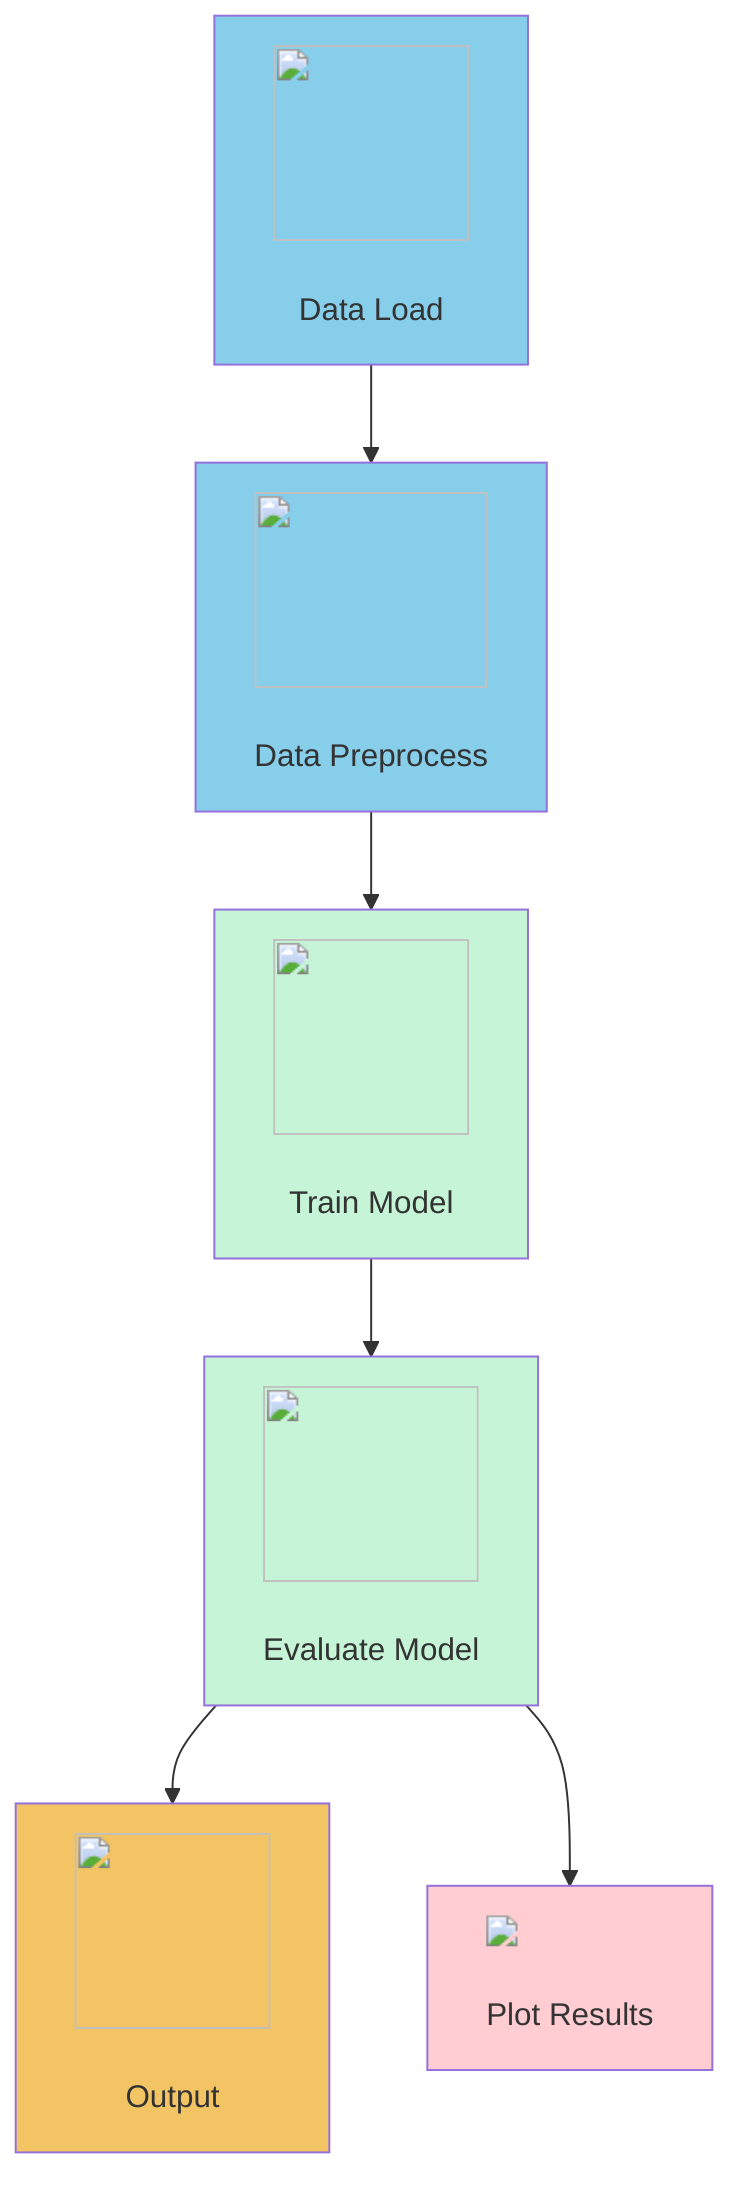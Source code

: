 graph TD;
  A["Data Load"]:::dataNode --> B["Data Preprocess"]:::dataNode;
  B --> C["Train Model"]:::mlModelNode;
  C --> D["Evaluate Model"]:::mlModelNode;
  D --> E["Output"]:::outputNode;
  D --> F["Plot Results"]:::plotNode;

  classDef dataNode fill:#87CEEB;
  classDef mlModelNode fill:#C6F4D6;
  classDef outputNode fill:#F2C464;
  classDef plotNode fill:#FFCDD2;

  A["<img src='icons/database.svg' width=100 height=100/> <br/> Data Load"]
  B["<img src='icons/column_split.svg' width=100 height=100/> <br/> Data Preprocess"]
  C["<img src='icons/brain.svg' width=100 height=100/> <br/> Train Model"]
  D["<img src='icons/brain.svg' width=100 height=100/> <br/> Evaluate Model"]
  E["<img src='icons/file.svg' width=100 height=100/> <br/> Output"]
  F["<img src='dummy_plots/barplot_template.svg'/> <br/> Plot Results"]